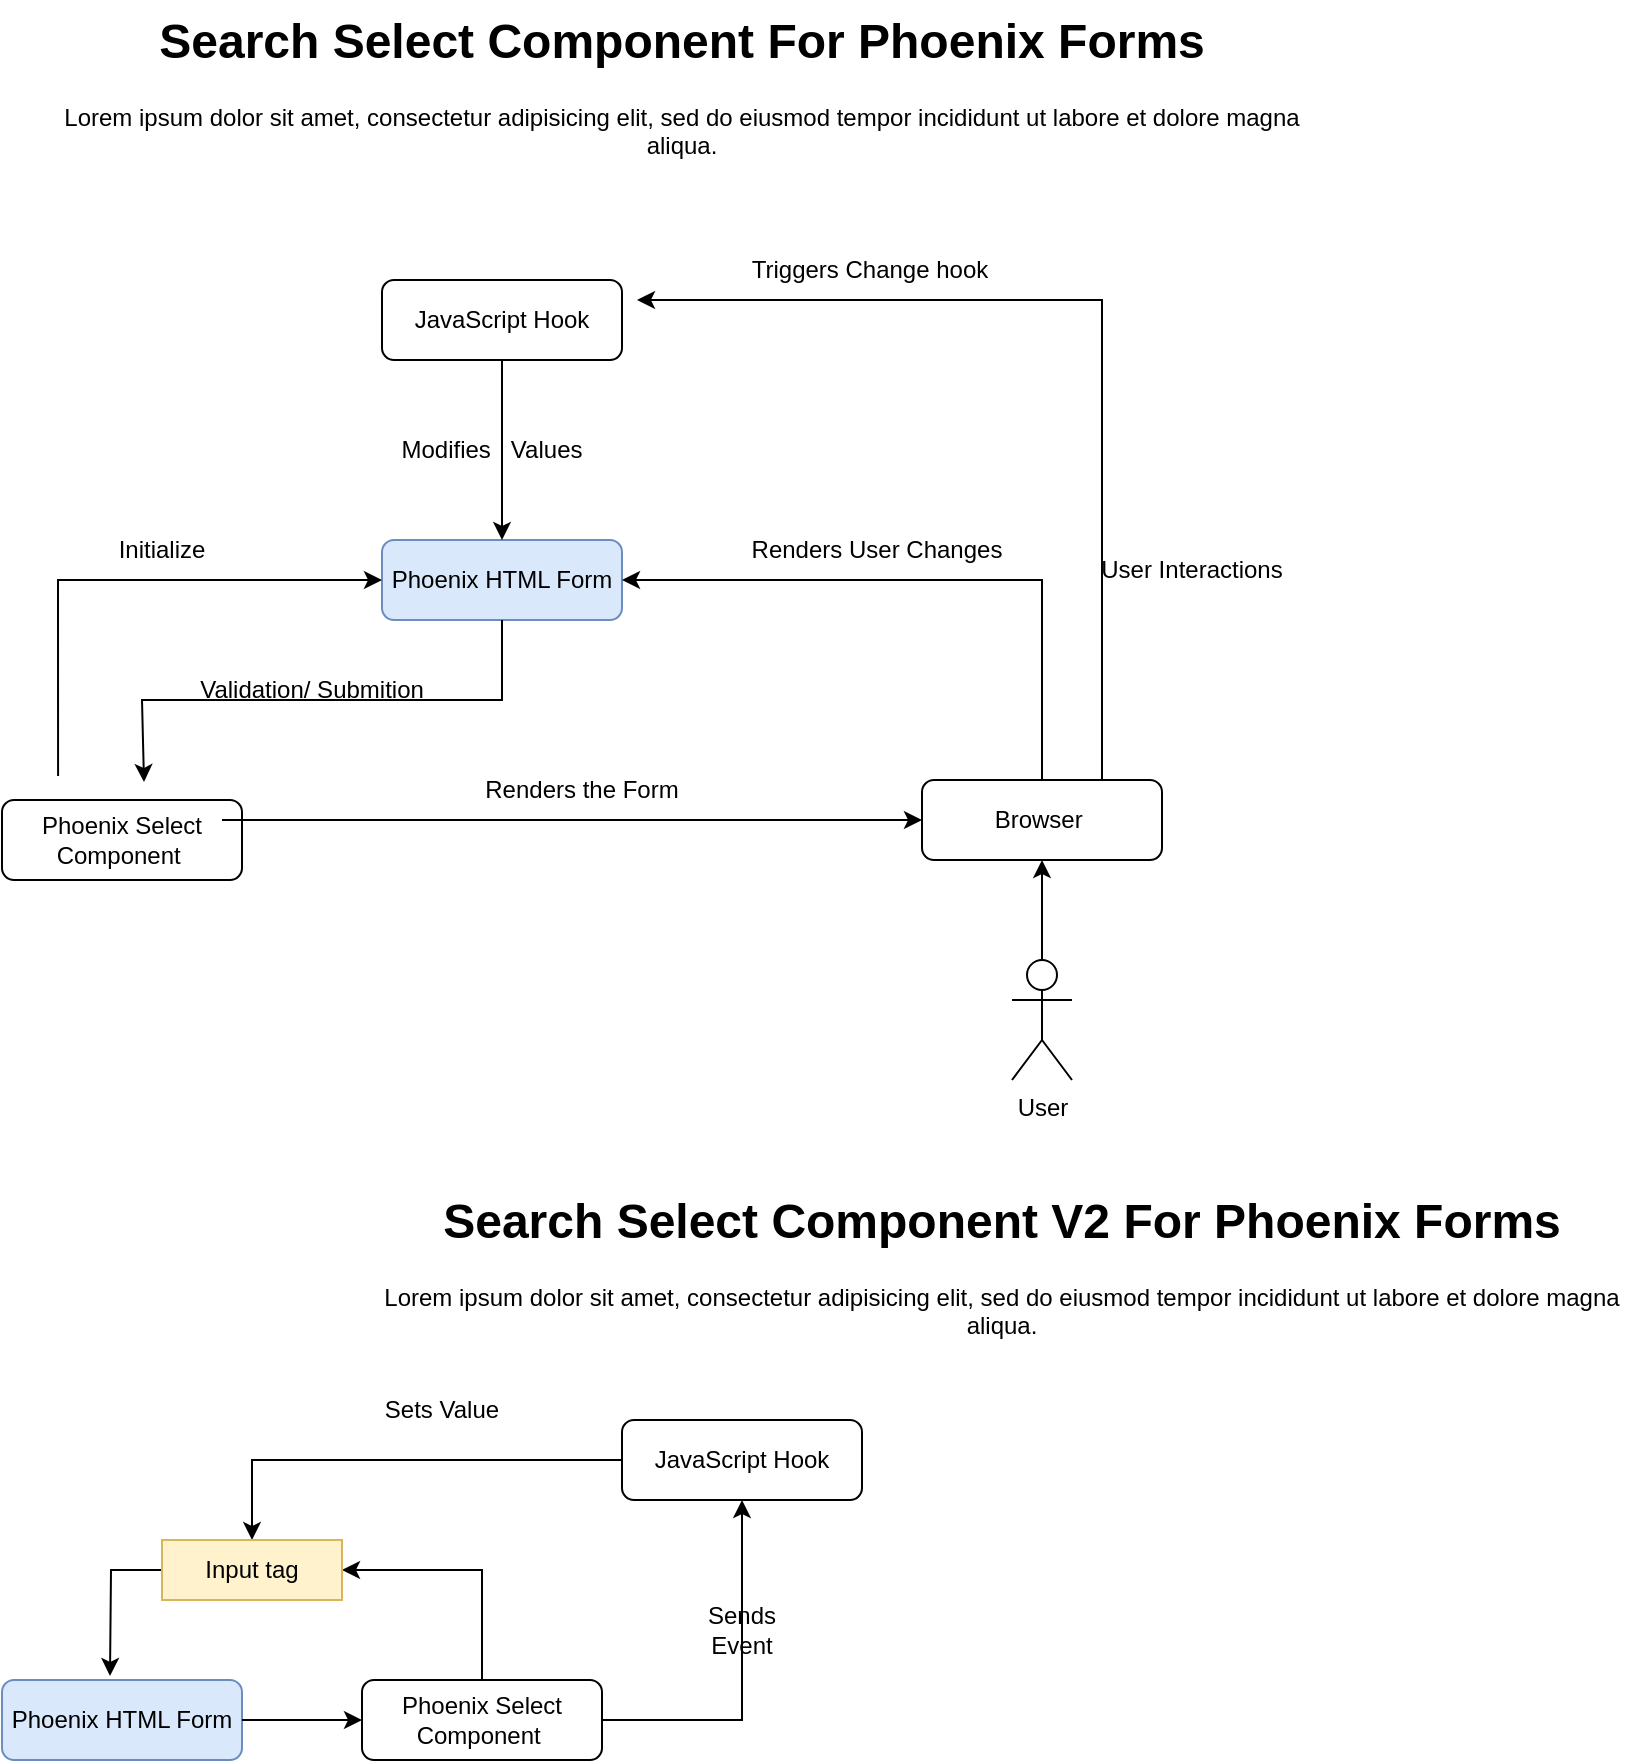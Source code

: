 <mxfile version="26.0.6">
  <diagram id="C5RBs43oDa-KdzZeNtuy" name="Page-1">
    <mxGraphModel dx="1434" dy="754" grid="1" gridSize="10" guides="1" tooltips="1" connect="1" arrows="1" fold="1" page="1" pageScale="1" pageWidth="827" pageHeight="1169" math="0" shadow="0">
      <root>
        <mxCell id="WIyWlLk6GJQsqaUBKTNV-0" />
        <mxCell id="WIyWlLk6GJQsqaUBKTNV-1" parent="WIyWlLk6GJQsqaUBKTNV-0" />
        <mxCell id="yYJFf2qkyw-rMDjSez-1-0" value="JavaScript Hook" style="rounded=1;whiteSpace=wrap;html=1;fontSize=12;glass=0;strokeWidth=1;shadow=0;" parent="WIyWlLk6GJQsqaUBKTNV-1" vertex="1">
          <mxGeometry x="270" y="240" width="120" height="40" as="geometry" />
        </mxCell>
        <mxCell id="yYJFf2qkyw-rMDjSez-1-1" value="Phoenix HTML Form" style="rounded=1;whiteSpace=wrap;html=1;fontSize=12;glass=0;strokeWidth=1;shadow=0;fillColor=#dae8fc;strokeColor=#6c8ebf;" parent="WIyWlLk6GJQsqaUBKTNV-1" vertex="1">
          <mxGeometry x="270" y="370" width="120" height="40" as="geometry" />
        </mxCell>
        <mxCell id="yYJFf2qkyw-rMDjSez-1-2" value="Phoenix Select Component&amp;nbsp;" style="rounded=1;whiteSpace=wrap;html=1;fontSize=12;glass=0;strokeWidth=1;shadow=0;" parent="WIyWlLk6GJQsqaUBKTNV-1" vertex="1">
          <mxGeometry x="80" y="500" width="120" height="40" as="geometry" />
        </mxCell>
        <mxCell id="yYJFf2qkyw-rMDjSez-1-3" value="Browser&amp;nbsp;" style="rounded=1;whiteSpace=wrap;html=1;fontSize=12;glass=0;strokeWidth=1;shadow=0;" parent="WIyWlLk6GJQsqaUBKTNV-1" vertex="1">
          <mxGeometry x="540" y="490" width="120" height="40" as="geometry" />
        </mxCell>
        <mxCell id="yYJFf2qkyw-rMDjSez-1-4" value="" style="endArrow=classic;html=1;rounded=0;exitX=0.317;exitY=-0.05;exitDx=0;exitDy=0;entryX=0;entryY=0.5;entryDx=0;entryDy=0;exitPerimeter=0;" parent="WIyWlLk6GJQsqaUBKTNV-1" target="yYJFf2qkyw-rMDjSez-1-1" edge="1">
          <mxGeometry width="50" height="50" relative="1" as="geometry">
            <mxPoint x="108.04" y="488" as="sourcePoint" />
            <mxPoint x="260" y="680" as="targetPoint" />
            <Array as="points">
              <mxPoint x="108" y="390" />
            </Array>
          </mxGeometry>
        </mxCell>
        <mxCell id="yYJFf2qkyw-rMDjSez-1-7" value="" style="endArrow=classic;html=1;rounded=0;entryX=0;entryY=0.5;entryDx=0;entryDy=0;exitX=1;exitY=0.5;exitDx=0;exitDy=0;" parent="WIyWlLk6GJQsqaUBKTNV-1" target="yYJFf2qkyw-rMDjSez-1-3" edge="1">
          <mxGeometry width="50" height="50" relative="1" as="geometry">
            <mxPoint x="190" y="510" as="sourcePoint" />
            <mxPoint x="260" y="690" as="targetPoint" />
          </mxGeometry>
        </mxCell>
        <mxCell id="yYJFf2qkyw-rMDjSez-1-8" value="Renders the Form" style="text;html=1;align=center;verticalAlign=middle;whiteSpace=wrap;rounded=0;" parent="WIyWlLk6GJQsqaUBKTNV-1" vertex="1">
          <mxGeometry x="300" y="480" width="140" height="30" as="geometry" />
        </mxCell>
        <mxCell id="yYJFf2qkyw-rMDjSez-1-9" value="User&lt;div&gt;&lt;br&gt;&lt;/div&gt;" style="shape=umlActor;verticalLabelPosition=bottom;verticalAlign=top;html=1;outlineConnect=0;" parent="WIyWlLk6GJQsqaUBKTNV-1" vertex="1">
          <mxGeometry x="585" y="580" width="30" height="60" as="geometry" />
        </mxCell>
        <mxCell id="yYJFf2qkyw-rMDjSez-1-10" value="" style="endArrow=classic;html=1;rounded=0;entryX=0.5;entryY=1;entryDx=0;entryDy=0;" parent="WIyWlLk6GJQsqaUBKTNV-1" source="yYJFf2qkyw-rMDjSez-1-9" target="yYJFf2qkyw-rMDjSez-1-3" edge="1">
          <mxGeometry width="50" height="50" relative="1" as="geometry">
            <mxPoint x="210" y="710" as="sourcePoint" />
            <mxPoint x="260" y="660" as="targetPoint" />
          </mxGeometry>
        </mxCell>
        <mxCell id="yYJFf2qkyw-rMDjSez-1-11" value="&lt;div&gt;User Interactions&lt;/div&gt;" style="text;html=1;align=center;verticalAlign=middle;whiteSpace=wrap;rounded=0;" parent="WIyWlLk6GJQsqaUBKTNV-1" vertex="1">
          <mxGeometry x="590" y="362.5" width="170" height="45" as="geometry" />
        </mxCell>
        <mxCell id="yYJFf2qkyw-rMDjSez-1-13" value="" style="endArrow=classic;html=1;rounded=0;entryX=1;entryY=0.5;entryDx=0;entryDy=0;exitX=0.5;exitY=0;exitDx=0;exitDy=0;" parent="WIyWlLk6GJQsqaUBKTNV-1" source="yYJFf2qkyw-rMDjSez-1-3" target="yYJFf2qkyw-rMDjSez-1-1" edge="1">
          <mxGeometry width="50" height="50" relative="1" as="geometry">
            <mxPoint x="270" y="560" as="sourcePoint" />
            <mxPoint x="320" y="510" as="targetPoint" />
            <Array as="points">
              <mxPoint x="600" y="390" />
            </Array>
          </mxGeometry>
        </mxCell>
        <mxCell id="yYJFf2qkyw-rMDjSez-1-15" value="Renders User Changes" style="text;html=1;align=center;verticalAlign=middle;whiteSpace=wrap;rounded=0;" parent="WIyWlLk6GJQsqaUBKTNV-1" vertex="1">
          <mxGeometry x="450" y="360" width="135" height="30" as="geometry" />
        </mxCell>
        <mxCell id="yYJFf2qkyw-rMDjSez-1-17" value="" style="endArrow=classic;html=1;rounded=0;entryX=1;entryY=0.5;entryDx=0;entryDy=0;exitX=0.75;exitY=0;exitDx=0;exitDy=0;" parent="WIyWlLk6GJQsqaUBKTNV-1" source="yYJFf2qkyw-rMDjSez-1-3" edge="1">
          <mxGeometry width="50" height="50" relative="1" as="geometry">
            <mxPoint x="637.5" y="480" as="sourcePoint" />
            <mxPoint x="397.5" y="250" as="targetPoint" />
            <Array as="points">
              <mxPoint x="630" y="250" />
            </Array>
          </mxGeometry>
        </mxCell>
        <mxCell id="yYJFf2qkyw-rMDjSez-1-20" value="Triggers Change hook" style="text;html=1;align=center;verticalAlign=middle;whiteSpace=wrap;rounded=0;" parent="WIyWlLk6GJQsqaUBKTNV-1" vertex="1">
          <mxGeometry x="444" y="220" width="140" height="30" as="geometry" />
        </mxCell>
        <mxCell id="yYJFf2qkyw-rMDjSez-1-21" value="Initialize" style="text;html=1;align=center;verticalAlign=middle;whiteSpace=wrap;rounded=0;" parent="WIyWlLk6GJQsqaUBKTNV-1" vertex="1">
          <mxGeometry x="130" y="360" width="60" height="30" as="geometry" />
        </mxCell>
        <mxCell id="yYJFf2qkyw-rMDjSez-1-22" value="" style="endArrow=classic;html=1;rounded=0;exitX=0.5;exitY=1;exitDx=0;exitDy=0;entryX=0.5;entryY=0;entryDx=0;entryDy=0;" parent="WIyWlLk6GJQsqaUBKTNV-1" source="yYJFf2qkyw-rMDjSez-1-0" target="yYJFf2qkyw-rMDjSez-1-1" edge="1">
          <mxGeometry width="50" height="50" relative="1" as="geometry">
            <mxPoint x="210" y="520" as="sourcePoint" />
            <mxPoint x="260" y="470" as="targetPoint" />
          </mxGeometry>
        </mxCell>
        <mxCell id="yYJFf2qkyw-rMDjSez-1-23" value="Modifies&amp;nbsp; &amp;nbsp;Values" style="text;html=1;align=center;verticalAlign=middle;whiteSpace=wrap;rounded=0;" parent="WIyWlLk6GJQsqaUBKTNV-1" vertex="1">
          <mxGeometry x="250" y="310" width="150" height="30" as="geometry" />
        </mxCell>
        <mxCell id="yYJFf2qkyw-rMDjSez-1-24" value="" style="endArrow=classic;html=1;rounded=0;entryX=0.675;entryY=0.025;entryDx=0;entryDy=0;entryPerimeter=0;exitX=0.5;exitY=1;exitDx=0;exitDy=0;" parent="WIyWlLk6GJQsqaUBKTNV-1" source="yYJFf2qkyw-rMDjSez-1-1" edge="1">
          <mxGeometry width="50" height="50" relative="1" as="geometry">
            <mxPoint x="560" y="540" as="sourcePoint" />
            <mxPoint x="151" y="491" as="targetPoint" />
            <Array as="points">
              <mxPoint x="330" y="450" />
              <mxPoint x="150" y="450" />
            </Array>
          </mxGeometry>
        </mxCell>
        <mxCell id="yYJFf2qkyw-rMDjSez-1-25" value="Validation/ Submition" style="text;html=1;align=center;verticalAlign=middle;whiteSpace=wrap;rounded=0;" parent="WIyWlLk6GJQsqaUBKTNV-1" vertex="1">
          <mxGeometry x="170" y="430" width="130" height="30" as="geometry" />
        </mxCell>
        <mxCell id="yYJFf2qkyw-rMDjSez-1-26" value="&lt;h1 style=&quot;margin-top: 0px;&quot;&gt;Search Select Component For Phoenix Forms&lt;/h1&gt;&lt;p&gt;Lorem ipsum dolor sit amet, consectetur adipisicing elit, sed do eiusmod tempor incididunt ut labore et dolore magna aliqua.&lt;/p&gt;" style="text;html=1;whiteSpace=wrap;overflow=hidden;rounded=0;align=center;" parent="WIyWlLk6GJQsqaUBKTNV-1" vertex="1">
          <mxGeometry x="100" y="100" width="640" height="120" as="geometry" />
        </mxCell>
        <mxCell id="yYJFf2qkyw-rMDjSez-1-27" style="edgeStyle=orthogonalEdgeStyle;rounded=0;orthogonalLoop=1;jettySize=auto;html=1;exitX=0.5;exitY=1;exitDx=0;exitDy=0;" parent="WIyWlLk6GJQsqaUBKTNV-1" edge="1">
          <mxGeometry relative="1" as="geometry">
            <mxPoint x="390" y="160" as="sourcePoint" />
            <mxPoint x="390" y="160" as="targetPoint" />
          </mxGeometry>
        </mxCell>
        <mxCell id="CaVkS1otE9D4O9tfBvJz-32" style="edgeStyle=orthogonalEdgeStyle;rounded=0;orthogonalLoop=1;jettySize=auto;html=1;" edge="1" parent="WIyWlLk6GJQsqaUBKTNV-1" source="CaVkS1otE9D4O9tfBvJz-0" target="CaVkS1otE9D4O9tfBvJz-22">
          <mxGeometry relative="1" as="geometry" />
        </mxCell>
        <mxCell id="CaVkS1otE9D4O9tfBvJz-0" value="JavaScript Hook" style="rounded=1;whiteSpace=wrap;html=1;fontSize=12;glass=0;strokeWidth=1;shadow=0;" vertex="1" parent="WIyWlLk6GJQsqaUBKTNV-1">
          <mxGeometry x="390" y="810" width="120" height="40" as="geometry" />
        </mxCell>
        <mxCell id="CaVkS1otE9D4O9tfBvJz-1" value="Phoenix HTML Form" style="rounded=1;whiteSpace=wrap;html=1;fontSize=12;glass=0;strokeWidth=1;shadow=0;fillColor=#dae8fc;strokeColor=#6c8ebf;" vertex="1" parent="WIyWlLk6GJQsqaUBKTNV-1">
          <mxGeometry x="80" y="940" width="120" height="40" as="geometry" />
        </mxCell>
        <mxCell id="CaVkS1otE9D4O9tfBvJz-25" style="edgeStyle=orthogonalEdgeStyle;rounded=0;orthogonalLoop=1;jettySize=auto;html=1;entryX=1;entryY=0.5;entryDx=0;entryDy=0;exitX=0.5;exitY=0;exitDx=0;exitDy=0;" edge="1" parent="WIyWlLk6GJQsqaUBKTNV-1" source="CaVkS1otE9D4O9tfBvJz-2" target="CaVkS1otE9D4O9tfBvJz-22">
          <mxGeometry relative="1" as="geometry" />
        </mxCell>
        <mxCell id="CaVkS1otE9D4O9tfBvJz-28" style="edgeStyle=orthogonalEdgeStyle;rounded=0;orthogonalLoop=1;jettySize=auto;html=1;exitX=1;exitY=0.5;exitDx=0;exitDy=0;entryX=0.5;entryY=1;entryDx=0;entryDy=0;" edge="1" parent="WIyWlLk6GJQsqaUBKTNV-1" source="CaVkS1otE9D4O9tfBvJz-2" target="CaVkS1otE9D4O9tfBvJz-0">
          <mxGeometry relative="1" as="geometry" />
        </mxCell>
        <mxCell id="CaVkS1otE9D4O9tfBvJz-2" value="Phoenix Select Component&amp;nbsp;" style="rounded=1;whiteSpace=wrap;html=1;fontSize=12;glass=0;strokeWidth=1;shadow=0;" vertex="1" parent="WIyWlLk6GJQsqaUBKTNV-1">
          <mxGeometry x="260" y="940" width="120" height="40" as="geometry" />
        </mxCell>
        <mxCell id="CaVkS1otE9D4O9tfBvJz-18" value="&lt;h1 style=&quot;margin-top: 0px;&quot;&gt;Search Select Component V2 For Phoenix Forms&lt;/h1&gt;&lt;p&gt;Lorem ipsum dolor sit amet, consectetur adipisicing elit, sed do eiusmod tempor incididunt ut labore et dolore magna aliqua.&lt;/p&gt;" style="text;html=1;whiteSpace=wrap;overflow=hidden;rounded=0;align=center;" vertex="1" parent="WIyWlLk6GJQsqaUBKTNV-1">
          <mxGeometry x="260" y="690" width="640" height="120" as="geometry" />
        </mxCell>
        <mxCell id="CaVkS1otE9D4O9tfBvJz-19" style="edgeStyle=orthogonalEdgeStyle;rounded=0;orthogonalLoop=1;jettySize=auto;html=1;exitX=0.5;exitY=1;exitDx=0;exitDy=0;" edge="1" parent="WIyWlLk6GJQsqaUBKTNV-1">
          <mxGeometry relative="1" as="geometry">
            <mxPoint x="520" y="770" as="sourcePoint" />
            <mxPoint x="520" y="770" as="targetPoint" />
          </mxGeometry>
        </mxCell>
        <mxCell id="CaVkS1otE9D4O9tfBvJz-20" value="" style="endArrow=classic;html=1;rounded=0;exitX=1;exitY=0.5;exitDx=0;exitDy=0;entryX=0;entryY=0.5;entryDx=0;entryDy=0;" edge="1" parent="WIyWlLk6GJQsqaUBKTNV-1" source="CaVkS1otE9D4O9tfBvJz-1" target="CaVkS1otE9D4O9tfBvJz-2">
          <mxGeometry width="50" height="50" relative="1" as="geometry">
            <mxPoint x="760" y="1160" as="sourcePoint" />
            <mxPoint x="810" y="1110" as="targetPoint" />
          </mxGeometry>
        </mxCell>
        <mxCell id="CaVkS1otE9D4O9tfBvJz-26" style="edgeStyle=orthogonalEdgeStyle;rounded=0;orthogonalLoop=1;jettySize=auto;html=1;" edge="1" parent="WIyWlLk6GJQsqaUBKTNV-1" source="CaVkS1otE9D4O9tfBvJz-22">
          <mxGeometry relative="1" as="geometry">
            <mxPoint x="134" y="938" as="targetPoint" />
          </mxGeometry>
        </mxCell>
        <mxCell id="CaVkS1otE9D4O9tfBvJz-22" value="Input tag" style="rounded=0;whiteSpace=wrap;html=1;fillColor=#fff2cc;strokeColor=#d6b656;" vertex="1" parent="WIyWlLk6GJQsqaUBKTNV-1">
          <mxGeometry x="160" y="870" width="90" height="30" as="geometry" />
        </mxCell>
        <mxCell id="CaVkS1otE9D4O9tfBvJz-29" value="Sends Event" style="text;html=1;align=center;verticalAlign=middle;whiteSpace=wrap;rounded=0;" vertex="1" parent="WIyWlLk6GJQsqaUBKTNV-1">
          <mxGeometry x="420" y="900" width="60" height="30" as="geometry" />
        </mxCell>
        <mxCell id="CaVkS1otE9D4O9tfBvJz-33" value="Sets Value" style="text;html=1;align=center;verticalAlign=middle;whiteSpace=wrap;rounded=0;" vertex="1" parent="WIyWlLk6GJQsqaUBKTNV-1">
          <mxGeometry x="270" y="790" width="60" height="30" as="geometry" />
        </mxCell>
      </root>
    </mxGraphModel>
  </diagram>
</mxfile>
